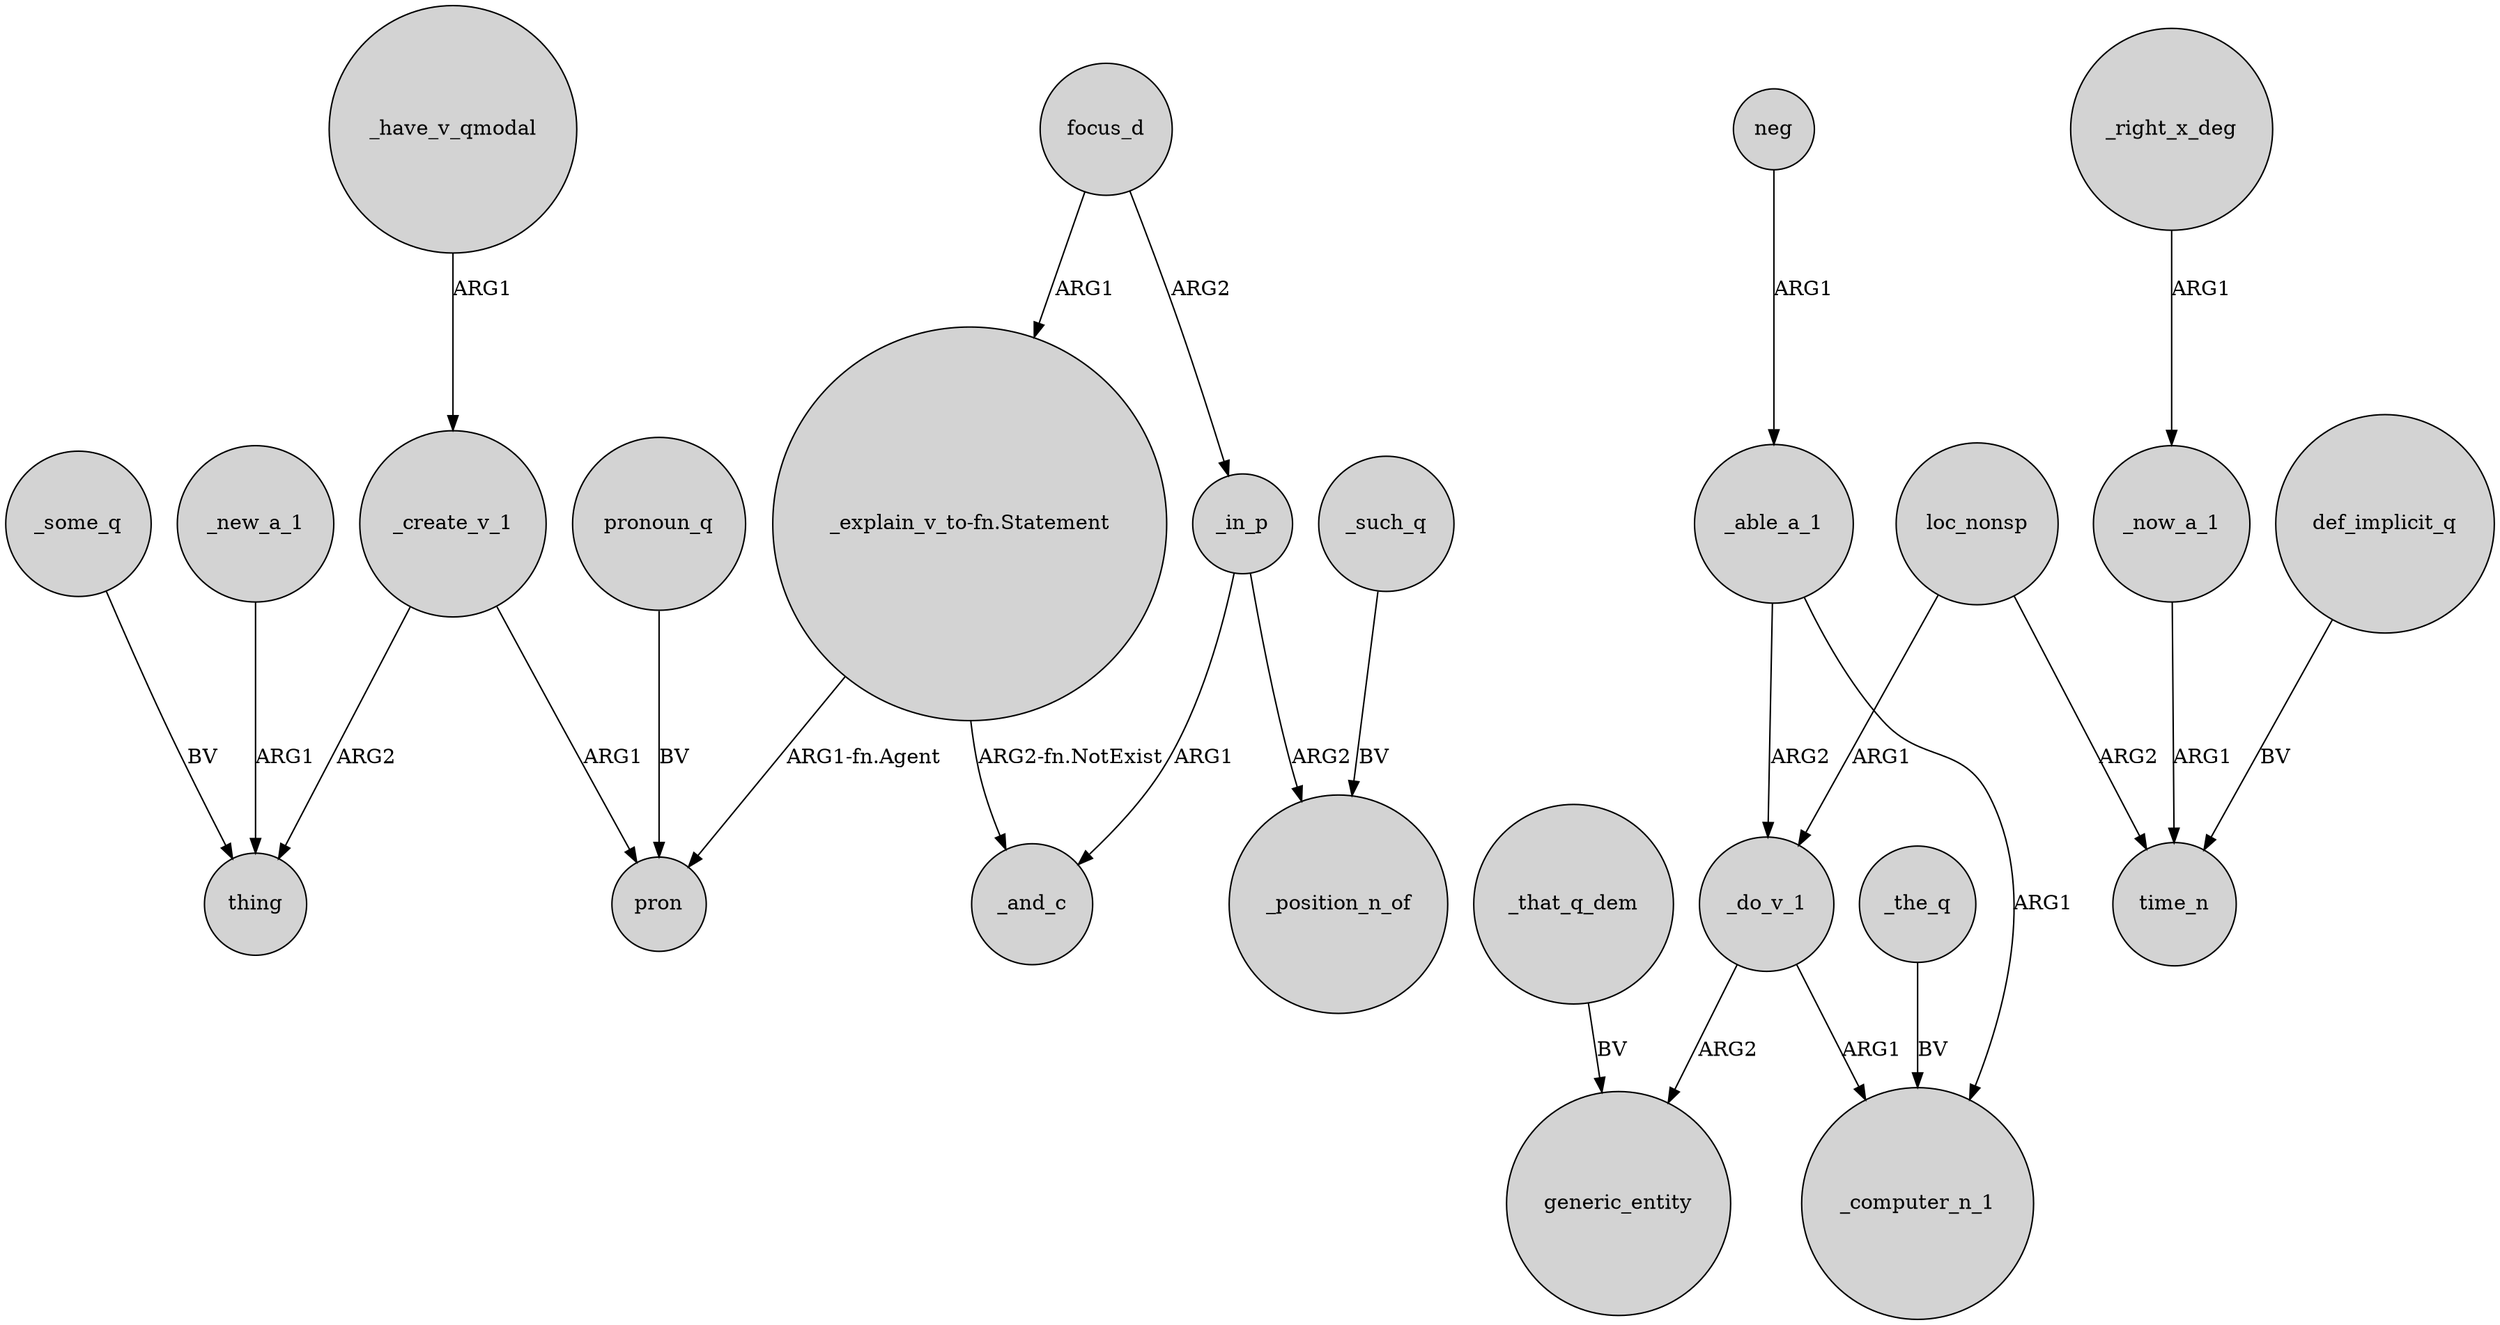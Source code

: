 digraph {
	node [shape=circle style=filled]
	_new_a_1 -> thing [label=ARG1]
	focus_d -> _in_p [label=ARG2]
	focus_d -> "_explain_v_to-fn.Statement" [label=ARG1]
	"_explain_v_to-fn.Statement" -> pron [label="ARG1-fn.Agent"]
	_able_a_1 -> _do_v_1 [label=ARG2]
	loc_nonsp -> _do_v_1 [label=ARG1]
	_some_q -> thing [label=BV]
	_create_v_1 -> thing [label=ARG2]
	_that_q_dem -> generic_entity [label=BV]
	_able_a_1 -> _computer_n_1 [label=ARG1]
	_in_p -> _position_n_of [label=ARG2]
	_do_v_1 -> generic_entity [label=ARG2]
	loc_nonsp -> time_n [label=ARG2]
	pronoun_q -> pron [label=BV]
	_right_x_deg -> _now_a_1 [label=ARG1]
	_do_v_1 -> _computer_n_1 [label=ARG1]
	_such_q -> _position_n_of [label=BV]
	_in_p -> _and_c [label=ARG1]
	_now_a_1 -> time_n [label=ARG1]
	"_explain_v_to-fn.Statement" -> _and_c [label="ARG2-fn.NotExist"]
	_create_v_1 -> pron [label=ARG1]
	_the_q -> _computer_n_1 [label=BV]
	_have_v_qmodal -> _create_v_1 [label=ARG1]
	neg -> _able_a_1 [label=ARG1]
	def_implicit_q -> time_n [label=BV]
}
